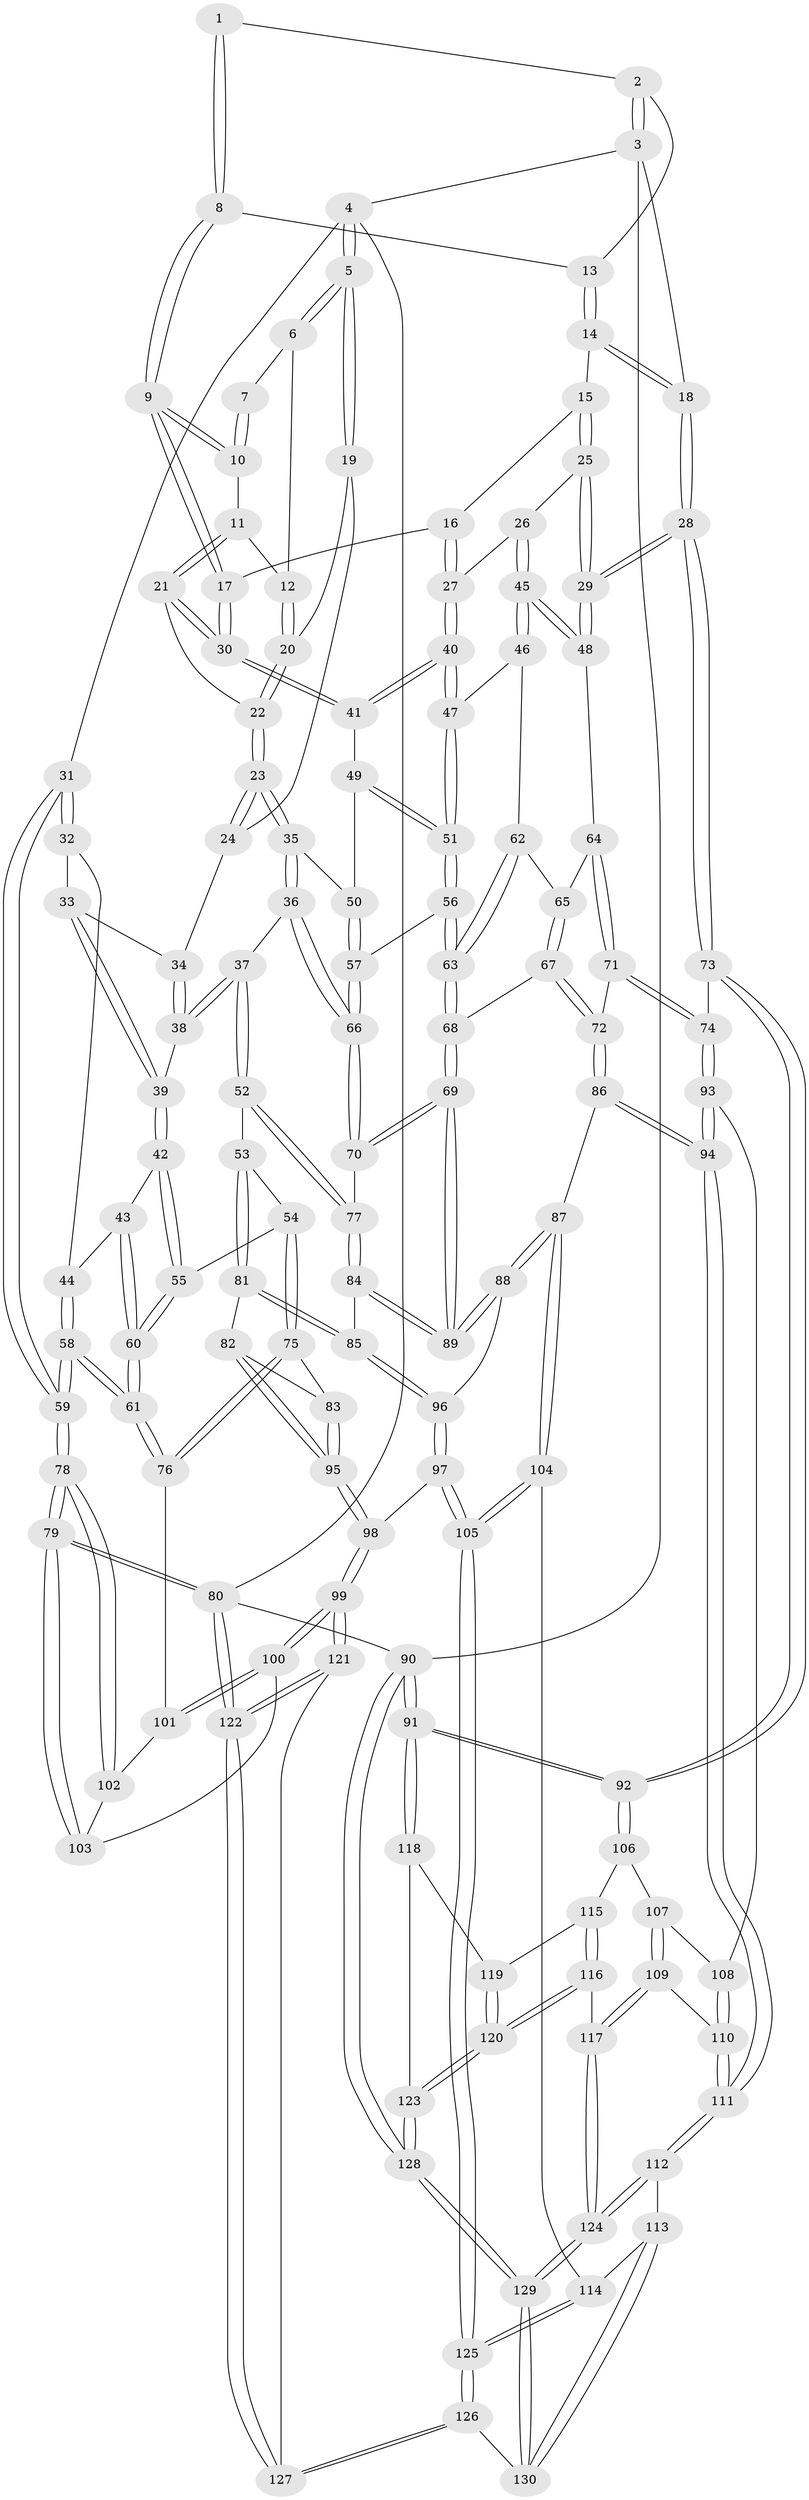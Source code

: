 // coarse degree distribution, {4: 0.5526315789473685, 5: 0.2894736842105263, 6: 0.06578947368421052, 3: 0.07894736842105263, 2: 0.013157894736842105}
// Generated by graph-tools (version 1.1) at 2025/24/03/03/25 07:24:37]
// undirected, 130 vertices, 322 edges
graph export_dot {
graph [start="1"]
  node [color=gray90,style=filled];
  1 [pos="+0.7142562218981261+0"];
  2 [pos="+1+0"];
  3 [pos="+1+0"];
  4 [pos="+0+0"];
  5 [pos="+0+0"];
  6 [pos="+0.44562615877759465+0"];
  7 [pos="+0.5299790250580769+0"];
  8 [pos="+0.7186491031110097+0.07220176931104107"];
  9 [pos="+0.5966838835809579+0.1735388639982045"];
  10 [pos="+0.5872907462222922+0.15537463506114543"];
  11 [pos="+0.4036011200904192+0.09794112108803893"];
  12 [pos="+0.3733950132201079+0.08381066461646948"];
  13 [pos="+0.7740222813718528+0.111285023356902"];
  14 [pos="+0.8082297954705279+0.16117944960509473"];
  15 [pos="+0.8066747443651785+0.1672183034242218"];
  16 [pos="+0.7139358799443086+0.18778953254262548"];
  17 [pos="+0.5968053781613358+0.17514503966586545"];
  18 [pos="+1+0"];
  19 [pos="+0.291423855049408+0.10335611822757634"];
  20 [pos="+0.36295589976959924+0.09633284414555045"];
  21 [pos="+0.5133701064476325+0.22890391342825855"];
  22 [pos="+0.3751111964745473+0.2372226690128131"];
  23 [pos="+0.3465725199500626+0.2794275354728723"];
  24 [pos="+0.18997877599710464+0.19235376635935705"];
  25 [pos="+0.8292544366382791+0.23415211578468234"];
  26 [pos="+0.7481411350045688+0.2800387322733087"];
  27 [pos="+0.7391860700688092+0.2761799280297858"];
  28 [pos="+1+0.43026469485766855"];
  29 [pos="+1+0.4045900908887323"];
  30 [pos="+0.5765087383983627+0.23335684164258083"];
  31 [pos="+0+0"];
  32 [pos="+0.034586031446467866+0.1384424424035171"];
  33 [pos="+0.11047888860257209+0.17394847329917495"];
  34 [pos="+0.18942094556014158+0.19242319457774984"];
  35 [pos="+0.3437404784987879+0.3290442774335794"];
  36 [pos="+0.3150669066105546+0.3885143168596712"];
  37 [pos="+0.28813210825338137+0.4016223789626315"];
  38 [pos="+0.20590132998709007+0.3308264842209963"];
  39 [pos="+0.14722752110322046+0.32852092605344707"];
  40 [pos="+0.5909363494249021+0.2727316285901291"];
  41 [pos="+0.5767713951249429+0.23457814621313766"];
  42 [pos="+0.10673219648274572+0.35957233267449623"];
  43 [pos="+0.09907580106753391+0.3557061927076669"];
  44 [pos="+0.06138089567983342+0.33371439859506175"];
  45 [pos="+0.7507081595889453+0.3968697299955032"];
  46 [pos="+0.6381197012611616+0.3368742527919963"];
  47 [pos="+0.5913818776909192+0.27897762855752317"];
  48 [pos="+0.7644343747979062+0.41452365165777244"];
  49 [pos="+0.43463151853751913+0.33426636968048407"];
  50 [pos="+0.4188914647964221+0.3367395609394246"];
  51 [pos="+0.5373480049033657+0.3650873845608173"];
  52 [pos="+0.28743064993974965+0.4025000013377038"];
  53 [pos="+0.22909130543109352+0.4478574481745166"];
  54 [pos="+0.1776563575256828+0.4470743552623234"];
  55 [pos="+0.128085284716359+0.4257893157125337"];
  56 [pos="+0.5216254686099824+0.42057852618828767"];
  57 [pos="+0.5065860671237717+0.4233873806809355"];
  58 [pos="+0+0.5197268898605282"];
  59 [pos="+0+0.5210355203109519"];
  60 [pos="+0+0.49914874081023186"];
  61 [pos="+0+0.5299554510260023"];
  62 [pos="+0.6257488236528552+0.4119898045160434"];
  63 [pos="+0.5322454294017489+0.4329452181287727"];
  64 [pos="+0.75315082509895+0.42919434123166483"];
  65 [pos="+0.643140670866301+0.45164679803848723"];
  66 [pos="+0.41301715905681635+0.4615947347655578"];
  67 [pos="+0.5978629254542475+0.5118378464335058"];
  68 [pos="+0.5612204072376733+0.4889222142206873"];
  69 [pos="+0.4360137155035397+0.5716298951082828"];
  70 [pos="+0.42373153072572484+0.5251552522039789"];
  71 [pos="+0.7273731291743748+0.5224468179611217"];
  72 [pos="+0.6208531915458224+0.5592637597430228"];
  73 [pos="+1+0.4548790900643627"];
  74 [pos="+0.790257717578103+0.6028434684547024"];
  75 [pos="+0.07569290789781834+0.59448911852997"];
  76 [pos="+0.07317079918244884+0.5949625217473109"];
  77 [pos="+0.3195474698473219+0.5223831262581572"];
  78 [pos="+0+0.7128854769305468"];
  79 [pos="+0+0.9470118774648579"];
  80 [pos="+0+1"];
  81 [pos="+0.22263532913685288+0.5976762726293382"];
  82 [pos="+0.21827454855905204+0.5990993841994353"];
  83 [pos="+0.10389425802189955+0.5973907475893938"];
  84 [pos="+0.3210809512579768+0.567704950984089"];
  85 [pos="+0.223574364891503+0.5981245357936341"];
  86 [pos="+0.6048769933723711+0.6382893777887875"];
  87 [pos="+0.4555867584326529+0.6603444083919752"];
  88 [pos="+0.44253173083643005+0.6483522887142086"];
  89 [pos="+0.4313749541682831+0.6100553559415904"];
  90 [pos="+1+1"];
  91 [pos="+1+0.8344667682384463"];
  92 [pos="+1+0.5750016153592656"];
  93 [pos="+0.753342737583997+0.6847713591088616"];
  94 [pos="+0.6837416834373582+0.7137687492603231"];
  95 [pos="+0.174468306959241+0.7114290491871901"];
  96 [pos="+0.29430742860218323+0.6910560068515362"];
  97 [pos="+0.26316096452567583+0.7742450753094587"];
  98 [pos="+0.15821351507258513+0.7949651831361192"];
  99 [pos="+0.15653180224604746+0.7958892221335653"];
  100 [pos="+0.12761807848094048+0.7856415281640524"];
  101 [pos="+0.07457858477494674+0.6049355418620195"];
  102 [pos="+0.03571754916927343+0.716119826725698"];
  103 [pos="+0.11684384781821969+0.7867556190252559"];
  104 [pos="+0.4558631268158268+0.6917684636857472"];
  105 [pos="+0.34511370332310953+0.8430355420221711"];
  106 [pos="+0.9424226836797917+0.7148660562663989"];
  107 [pos="+0.8565673614342333+0.7236153597201396"];
  108 [pos="+0.7933435197342324+0.7053143753657056"];
  109 [pos="+0.8348834243263097+0.846074892093785"];
  110 [pos="+0.8119566868825878+0.8311862693017233"];
  111 [pos="+0.668779704447247+0.7927479955598106"];
  112 [pos="+0.6479833359218573+0.8304744979318103"];
  113 [pos="+0.6323170365195874+0.8406344863888628"];
  114 [pos="+0.5303477072456154+0.8375794861425843"];
  115 [pos="+0.9270021362122296+0.7708344806797109"];
  116 [pos="+0.8658744487836175+0.8682320890608685"];
  117 [pos="+0.849189345525917+0.8671208445230251"];
  118 [pos="+0.9901493680655818+0.8541430008222692"];
  119 [pos="+0.9517264442540073+0.8286179087675527"];
  120 [pos="+0.8852621858398849+0.8805195243348928"];
  121 [pos="+0.1589188694435538+0.8346215768980798"];
  122 [pos="+0+1"];
  123 [pos="+0.9040948740010232+0.8966118027809263"];
  124 [pos="+0.77611093411613+0.9430414042984319"];
  125 [pos="+0.3872234914046182+0.9661713729837115"];
  126 [pos="+0.34627063236322975+1"];
  127 [pos="+0.3023475629348415+1"];
  128 [pos="+1+1"];
  129 [pos="+0.7801380750007578+1"];
  130 [pos="+0.5976963499698245+1"];
  1 -- 2;
  1 -- 8;
  1 -- 8;
  2 -- 3;
  2 -- 3;
  2 -- 13;
  3 -- 4;
  3 -- 18;
  3 -- 90;
  4 -- 5;
  4 -- 5;
  4 -- 31;
  4 -- 80;
  5 -- 6;
  5 -- 6;
  5 -- 19;
  5 -- 19;
  6 -- 7;
  6 -- 12;
  7 -- 10;
  7 -- 10;
  8 -- 9;
  8 -- 9;
  8 -- 13;
  9 -- 10;
  9 -- 10;
  9 -- 17;
  9 -- 17;
  10 -- 11;
  11 -- 12;
  11 -- 21;
  11 -- 21;
  12 -- 20;
  12 -- 20;
  13 -- 14;
  13 -- 14;
  14 -- 15;
  14 -- 18;
  14 -- 18;
  15 -- 16;
  15 -- 25;
  15 -- 25;
  16 -- 17;
  16 -- 27;
  16 -- 27;
  17 -- 30;
  17 -- 30;
  18 -- 28;
  18 -- 28;
  19 -- 20;
  19 -- 24;
  20 -- 22;
  20 -- 22;
  21 -- 22;
  21 -- 30;
  21 -- 30;
  22 -- 23;
  22 -- 23;
  23 -- 24;
  23 -- 24;
  23 -- 35;
  23 -- 35;
  24 -- 34;
  25 -- 26;
  25 -- 29;
  25 -- 29;
  26 -- 27;
  26 -- 45;
  26 -- 45;
  27 -- 40;
  27 -- 40;
  28 -- 29;
  28 -- 29;
  28 -- 73;
  28 -- 73;
  29 -- 48;
  29 -- 48;
  30 -- 41;
  30 -- 41;
  31 -- 32;
  31 -- 32;
  31 -- 59;
  31 -- 59;
  32 -- 33;
  32 -- 44;
  33 -- 34;
  33 -- 39;
  33 -- 39;
  34 -- 38;
  34 -- 38;
  35 -- 36;
  35 -- 36;
  35 -- 50;
  36 -- 37;
  36 -- 66;
  36 -- 66;
  37 -- 38;
  37 -- 38;
  37 -- 52;
  37 -- 52;
  38 -- 39;
  39 -- 42;
  39 -- 42;
  40 -- 41;
  40 -- 41;
  40 -- 47;
  40 -- 47;
  41 -- 49;
  42 -- 43;
  42 -- 55;
  42 -- 55;
  43 -- 44;
  43 -- 60;
  43 -- 60;
  44 -- 58;
  44 -- 58;
  45 -- 46;
  45 -- 46;
  45 -- 48;
  45 -- 48;
  46 -- 47;
  46 -- 62;
  47 -- 51;
  47 -- 51;
  48 -- 64;
  49 -- 50;
  49 -- 51;
  49 -- 51;
  50 -- 57;
  50 -- 57;
  51 -- 56;
  51 -- 56;
  52 -- 53;
  52 -- 77;
  52 -- 77;
  53 -- 54;
  53 -- 81;
  53 -- 81;
  54 -- 55;
  54 -- 75;
  54 -- 75;
  55 -- 60;
  55 -- 60;
  56 -- 57;
  56 -- 63;
  56 -- 63;
  57 -- 66;
  57 -- 66;
  58 -- 59;
  58 -- 59;
  58 -- 61;
  58 -- 61;
  59 -- 78;
  59 -- 78;
  60 -- 61;
  60 -- 61;
  61 -- 76;
  61 -- 76;
  62 -- 63;
  62 -- 63;
  62 -- 65;
  63 -- 68;
  63 -- 68;
  64 -- 65;
  64 -- 71;
  64 -- 71;
  65 -- 67;
  65 -- 67;
  66 -- 70;
  66 -- 70;
  67 -- 68;
  67 -- 72;
  67 -- 72;
  68 -- 69;
  68 -- 69;
  69 -- 70;
  69 -- 70;
  69 -- 89;
  69 -- 89;
  70 -- 77;
  71 -- 72;
  71 -- 74;
  71 -- 74;
  72 -- 86;
  72 -- 86;
  73 -- 74;
  73 -- 92;
  73 -- 92;
  74 -- 93;
  74 -- 93;
  75 -- 76;
  75 -- 76;
  75 -- 83;
  76 -- 101;
  77 -- 84;
  77 -- 84;
  78 -- 79;
  78 -- 79;
  78 -- 102;
  78 -- 102;
  79 -- 80;
  79 -- 80;
  79 -- 103;
  79 -- 103;
  80 -- 122;
  80 -- 122;
  80 -- 90;
  81 -- 82;
  81 -- 85;
  81 -- 85;
  82 -- 83;
  82 -- 95;
  82 -- 95;
  83 -- 95;
  83 -- 95;
  84 -- 85;
  84 -- 89;
  84 -- 89;
  85 -- 96;
  85 -- 96;
  86 -- 87;
  86 -- 94;
  86 -- 94;
  87 -- 88;
  87 -- 88;
  87 -- 104;
  87 -- 104;
  88 -- 89;
  88 -- 89;
  88 -- 96;
  90 -- 91;
  90 -- 91;
  90 -- 128;
  90 -- 128;
  91 -- 92;
  91 -- 92;
  91 -- 118;
  91 -- 118;
  92 -- 106;
  92 -- 106;
  93 -- 94;
  93 -- 94;
  93 -- 108;
  94 -- 111;
  94 -- 111;
  95 -- 98;
  95 -- 98;
  96 -- 97;
  96 -- 97;
  97 -- 98;
  97 -- 105;
  97 -- 105;
  98 -- 99;
  98 -- 99;
  99 -- 100;
  99 -- 100;
  99 -- 121;
  99 -- 121;
  100 -- 101;
  100 -- 101;
  100 -- 103;
  101 -- 102;
  102 -- 103;
  104 -- 105;
  104 -- 105;
  104 -- 114;
  105 -- 125;
  105 -- 125;
  106 -- 107;
  106 -- 115;
  107 -- 108;
  107 -- 109;
  107 -- 109;
  108 -- 110;
  108 -- 110;
  109 -- 110;
  109 -- 117;
  109 -- 117;
  110 -- 111;
  110 -- 111;
  111 -- 112;
  111 -- 112;
  112 -- 113;
  112 -- 124;
  112 -- 124;
  113 -- 114;
  113 -- 130;
  113 -- 130;
  114 -- 125;
  114 -- 125;
  115 -- 116;
  115 -- 116;
  115 -- 119;
  116 -- 117;
  116 -- 120;
  116 -- 120;
  117 -- 124;
  117 -- 124;
  118 -- 119;
  118 -- 123;
  119 -- 120;
  119 -- 120;
  120 -- 123;
  120 -- 123;
  121 -- 122;
  121 -- 122;
  121 -- 127;
  122 -- 127;
  122 -- 127;
  123 -- 128;
  123 -- 128;
  124 -- 129;
  124 -- 129;
  125 -- 126;
  125 -- 126;
  126 -- 127;
  126 -- 127;
  126 -- 130;
  128 -- 129;
  128 -- 129;
  129 -- 130;
  129 -- 130;
}
